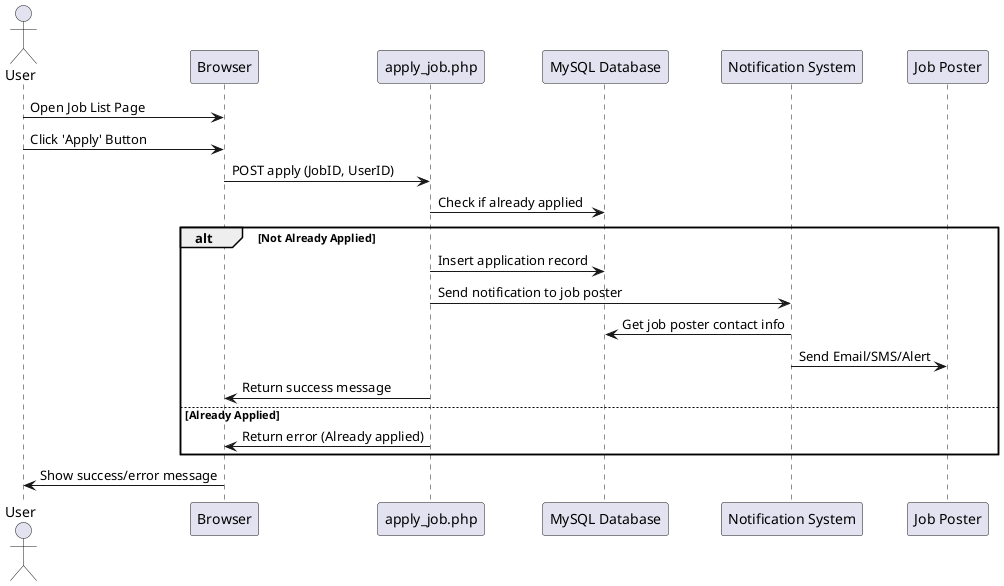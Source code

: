 @startuml
actor User
participant Browser
participant "apply_job.php" as ApplyScript
participant "MySQL Database" as DB
participant "Notification System" as Notify
participant "Job Poster" as Poster

User -> Browser : Open Job List Page
User -> Browser : Click 'Apply' Button
Browser -> ApplyScript : POST apply (JobID, UserID)
ApplyScript -> DB : Check if already applied

alt Not Already Applied
    ApplyScript -> DB : Insert application record
    ApplyScript -> Notify : Send notification to job poster
    Notify -> DB : Get job poster contact info
    Notify -> Poster : Send Email/SMS/Alert
    ApplyScript -> Browser : Return success message
else Already Applied
    ApplyScript -> Browser : Return error (Already applied)
end

Browser -> User : Show success/error message
@enduml
